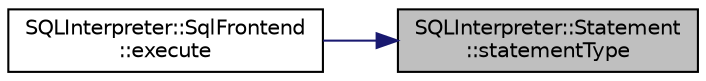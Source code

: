 digraph "SQLInterpreter::Statement::statementType"
{
 // LATEX_PDF_SIZE
  edge [fontname="Helvetica",fontsize="10",labelfontname="Helvetica",labelfontsize="10"];
  node [fontname="Helvetica",fontsize="10",shape=record];
  rankdir="RL";
  Node1 [label="SQLInterpreter::Statement\l::statementType",height=0.2,width=0.4,color="black", fillcolor="grey75", style="filled", fontcolor="black",tooltip=" "];
  Node1 -> Node2 [dir="back",color="midnightblue",fontsize="10",style="solid"];
  Node2 [label="SQLInterpreter::SqlFrontend\l::execute",height=0.2,width=0.4,color="black", fillcolor="white", style="filled",URL="$class_s_q_l_interpreter_1_1_sql_frontend.html#a07b12217c63f3f8d7b3b7ff323f4fbbf",tooltip=" "];
}
